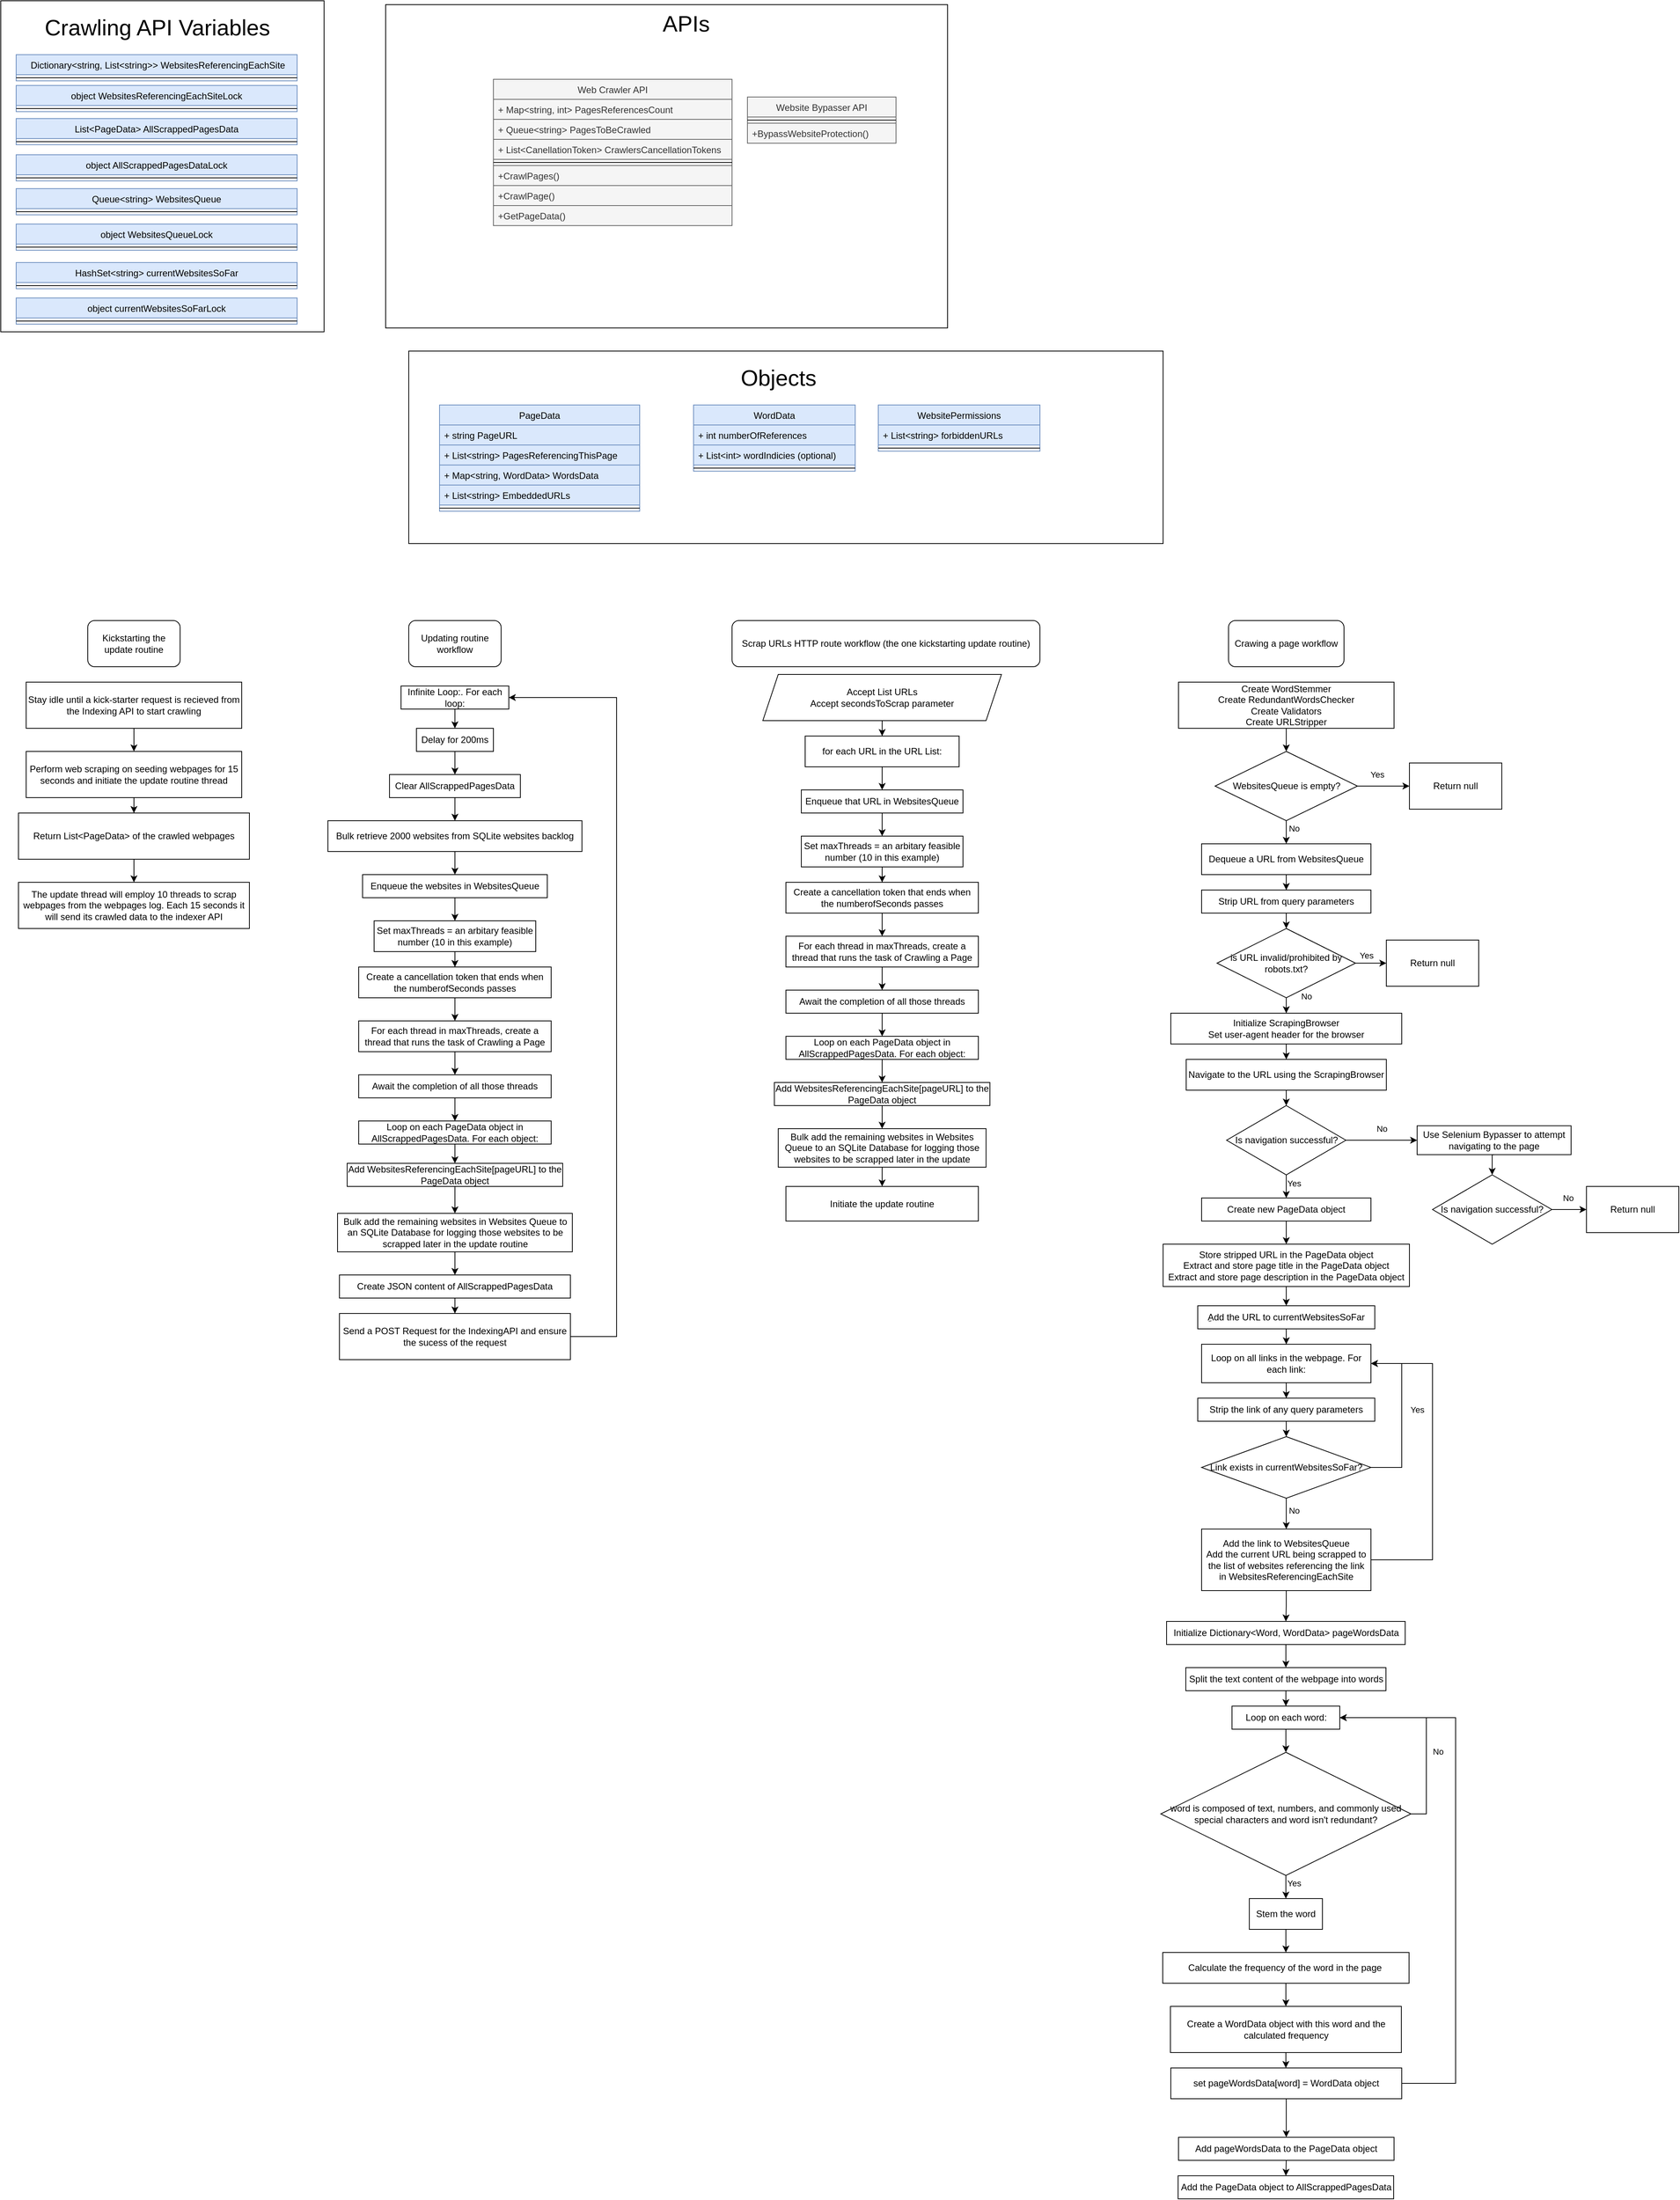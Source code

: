 <mxfile version="27.0.9">
  <diagram id="C5RBs43oDa-KdzZeNtuy" name="Page-1">
    <mxGraphModel dx="1515" dy="947" grid="1" gridSize="10" guides="1" tooltips="1" connect="1" arrows="1" fold="1" page="1" pageScale="1" pageWidth="2000" pageHeight="1700" math="0" shadow="0">
      <root>
        <mxCell id="WIyWlLk6GJQsqaUBKTNV-0" />
        <mxCell id="WIyWlLk6GJQsqaUBKTNV-1" parent="WIyWlLk6GJQsqaUBKTNV-0" />
        <mxCell id="8kWV0dTaUfHmcFmMoC4k-70" value="" style="rounded=0;whiteSpace=wrap;html=1;fillColor=none;" parent="WIyWlLk6GJQsqaUBKTNV-1" vertex="1">
          <mxGeometry x="700" y="600" width="730" height="420" as="geometry" />
        </mxCell>
        <mxCell id="8kWV0dTaUfHmcFmMoC4k-71" value="" style="rounded=0;whiteSpace=wrap;html=1;fillColor=none;" parent="WIyWlLk6GJQsqaUBKTNV-1" vertex="1">
          <mxGeometry x="730" y="1050" width="980" height="250" as="geometry" />
        </mxCell>
        <mxCell id="zkfFHV4jXpPFQw0GAbJ--17" value="Web Crawler API" style="swimlane;fontStyle=0;align=center;verticalAlign=top;childLayout=stackLayout;horizontal=1;startSize=26;horizontalStack=0;resizeParent=1;resizeLast=0;collapsible=1;marginBottom=0;rounded=0;shadow=0;strokeWidth=1;fillColor=#f5f5f5;fontColor=#333333;strokeColor=#666666;" parent="WIyWlLk6GJQsqaUBKTNV-1" vertex="1">
          <mxGeometry x="840" y="697" width="310" height="190" as="geometry">
            <mxRectangle x="550" y="140" width="160" height="26" as="alternateBounds" />
          </mxGeometry>
        </mxCell>
        <mxCell id="wxarfpQwZNa4B09bHYkx-41" value="+ Map&lt;string, int&gt; PagesReferencesCount" style="text;align=left;verticalAlign=top;spacingLeft=4;spacingRight=4;overflow=hidden;rotatable=0;points=[[0,0.5],[1,0.5]];portConstraint=eastwest;fillColor=#f5f5f5;fontColor=#333333;strokeColor=#666666;" parent="zkfFHV4jXpPFQw0GAbJ--17" vertex="1">
          <mxGeometry y="26" width="310" height="26" as="geometry" />
        </mxCell>
        <mxCell id="wxarfpQwZNa4B09bHYkx-46" value="+ Queue&lt;string&gt; PagesToBeCrawled" style="text;align=left;verticalAlign=top;spacingLeft=4;spacingRight=4;overflow=hidden;rotatable=0;points=[[0,0.5],[1,0.5]];portConstraint=eastwest;fillColor=#f5f5f5;fontColor=#333333;strokeColor=#666666;" parent="zkfFHV4jXpPFQw0GAbJ--17" vertex="1">
          <mxGeometry y="52" width="310" height="26" as="geometry" />
        </mxCell>
        <mxCell id="wxarfpQwZNa4B09bHYkx-47" value="+ List&lt;CanellationToken&gt; CrawlersCancellationTokens" style="text;align=left;verticalAlign=top;spacingLeft=4;spacingRight=4;overflow=hidden;rotatable=0;points=[[0,0.5],[1,0.5]];portConstraint=eastwest;fillColor=#f5f5f5;fontColor=#333333;strokeColor=#666666;" parent="zkfFHV4jXpPFQw0GAbJ--17" vertex="1">
          <mxGeometry y="78" width="310" height="26" as="geometry" />
        </mxCell>
        <mxCell id="zkfFHV4jXpPFQw0GAbJ--23" value="" style="line;html=1;strokeWidth=1;align=left;verticalAlign=middle;spacingTop=-1;spacingLeft=3;spacingRight=3;rotatable=0;labelPosition=right;points=[];portConstraint=eastwest;" parent="zkfFHV4jXpPFQw0GAbJ--17" vertex="1">
          <mxGeometry y="104" width="310" height="8" as="geometry" />
        </mxCell>
        <mxCell id="wxarfpQwZNa4B09bHYkx-29" value="+CrawlPages()" style="text;align=left;verticalAlign=top;spacingLeft=4;spacingRight=4;overflow=hidden;rotatable=0;points=[[0,0.5],[1,0.5]];portConstraint=eastwest;fillColor=#f5f5f5;fontColor=#333333;strokeColor=#666666;" parent="zkfFHV4jXpPFQw0GAbJ--17" vertex="1">
          <mxGeometry y="112" width="310" height="26" as="geometry" />
        </mxCell>
        <mxCell id="wxarfpQwZNa4B09bHYkx-34" value="+CrawlPage()" style="text;align=left;verticalAlign=top;spacingLeft=4;spacingRight=4;overflow=hidden;rotatable=0;points=[[0,0.5],[1,0.5]];portConstraint=eastwest;fillColor=#f5f5f5;fontColor=#333333;strokeColor=#666666;" parent="zkfFHV4jXpPFQw0GAbJ--17" vertex="1">
          <mxGeometry y="138" width="310" height="26" as="geometry" />
        </mxCell>
        <mxCell id="zkfFHV4jXpPFQw0GAbJ--25" value="+GetPageData()" style="text;align=left;verticalAlign=top;spacingLeft=4;spacingRight=4;overflow=hidden;rotatable=0;points=[[0,0.5],[1,0.5]];portConstraint=eastwest;fillColor=#f5f5f5;fontColor=#333333;strokeColor=#666666;" parent="zkfFHV4jXpPFQw0GAbJ--17" vertex="1">
          <mxGeometry y="164" width="310" height="26" as="geometry" />
        </mxCell>
        <mxCell id="wxarfpQwZNa4B09bHYkx-0" value="Website Bypasser API" style="swimlane;fontStyle=0;align=center;verticalAlign=top;childLayout=stackLayout;horizontal=1;startSize=26;horizontalStack=0;resizeParent=1;resizeLast=0;collapsible=1;marginBottom=0;rounded=0;shadow=0;strokeWidth=1;fillColor=#f5f5f5;fontColor=#333333;strokeColor=#666666;" parent="WIyWlLk6GJQsqaUBKTNV-1" vertex="1">
          <mxGeometry x="1170" y="720" width="193" height="60" as="geometry">
            <mxRectangle x="550" y="140" width="160" height="26" as="alternateBounds" />
          </mxGeometry>
        </mxCell>
        <mxCell id="wxarfpQwZNa4B09bHYkx-6" value="" style="line;html=1;strokeWidth=1;align=left;verticalAlign=middle;spacingTop=-1;spacingLeft=3;spacingRight=3;rotatable=0;labelPosition=right;points=[];portConstraint=eastwest;" parent="wxarfpQwZNa4B09bHYkx-0" vertex="1">
          <mxGeometry y="26" width="193" height="8" as="geometry" />
        </mxCell>
        <mxCell id="wxarfpQwZNa4B09bHYkx-7" value="+BypassWebsiteProtection()" style="text;align=left;verticalAlign=top;spacingLeft=4;spacingRight=4;overflow=hidden;rotatable=0;points=[[0,0.5],[1,0.5]];portConstraint=eastwest;fillColor=#f5f5f5;fontColor=#333333;strokeColor=#666666;" parent="wxarfpQwZNa4B09bHYkx-0" vertex="1">
          <mxGeometry y="34" width="193" height="26" as="geometry" />
        </mxCell>
        <mxCell id="wxarfpQwZNa4B09bHYkx-36" value="PageData" style="swimlane;fontStyle=0;align=center;verticalAlign=top;childLayout=stackLayout;horizontal=1;startSize=26;horizontalStack=0;resizeParent=1;resizeLast=0;collapsible=1;marginBottom=0;rounded=0;shadow=0;strokeWidth=1;fillColor=#dae8fc;strokeColor=#6c8ebf;" parent="WIyWlLk6GJQsqaUBKTNV-1" vertex="1">
          <mxGeometry x="770" y="1120" width="260" height="138" as="geometry">
            <mxRectangle x="340" y="380" width="170" height="26" as="alternateBounds" />
          </mxGeometry>
        </mxCell>
        <mxCell id="wxarfpQwZNa4B09bHYkx-39" value="+ string PageURL" style="text;align=left;verticalAlign=top;spacingLeft=4;spacingRight=4;overflow=hidden;rotatable=0;points=[[0,0.5],[1,0.5]];portConstraint=eastwest;fillColor=#dae8fc;strokeColor=#6c8ebf;" parent="wxarfpQwZNa4B09bHYkx-36" vertex="1">
          <mxGeometry y="26" width="260" height="26" as="geometry" />
        </mxCell>
        <mxCell id="8kWV0dTaUfHmcFmMoC4k-56" value="+ List&lt;string&gt; PagesReferencingThisPage" style="text;align=left;verticalAlign=top;spacingLeft=4;spacingRight=4;overflow=hidden;rotatable=0;points=[[0,0.5],[1,0.5]];portConstraint=eastwest;fillColor=#dae8fc;strokeColor=#6c8ebf;" parent="wxarfpQwZNa4B09bHYkx-36" vertex="1">
          <mxGeometry y="52" width="260" height="26" as="geometry" />
        </mxCell>
        <mxCell id="wxarfpQwZNa4B09bHYkx-40" value="+ Map&lt;string, WordData&gt; WordsData" style="text;align=left;verticalAlign=top;spacingLeft=4;spacingRight=4;overflow=hidden;rotatable=0;points=[[0,0.5],[1,0.5]];portConstraint=eastwest;fillColor=#dae8fc;strokeColor=#6c8ebf;" parent="wxarfpQwZNa4B09bHYkx-36" vertex="1">
          <mxGeometry y="78" width="260" height="26" as="geometry" />
        </mxCell>
        <mxCell id="wxarfpQwZNa4B09bHYkx-48" value="+ List&lt;string&gt; EmbeddedURLs" style="text;align=left;verticalAlign=top;spacingLeft=4;spacingRight=4;overflow=hidden;rotatable=0;points=[[0,0.5],[1,0.5]];portConstraint=eastwest;fillColor=#dae8fc;strokeColor=#6c8ebf;" parent="wxarfpQwZNa4B09bHYkx-36" vertex="1">
          <mxGeometry y="104" width="260" height="26" as="geometry" />
        </mxCell>
        <mxCell id="wxarfpQwZNa4B09bHYkx-37" value="" style="line;html=1;strokeWidth=1;align=left;verticalAlign=middle;spacingTop=-1;spacingLeft=3;spacingRight=3;rotatable=0;labelPosition=right;points=[];portConstraint=eastwest;" parent="wxarfpQwZNa4B09bHYkx-36" vertex="1">
          <mxGeometry y="130" width="260" height="8" as="geometry" />
        </mxCell>
        <mxCell id="wxarfpQwZNa4B09bHYkx-42" value="WordData" style="swimlane;fontStyle=0;align=center;verticalAlign=top;childLayout=stackLayout;horizontal=1;startSize=26;horizontalStack=0;resizeParent=1;resizeLast=0;collapsible=1;marginBottom=0;rounded=0;shadow=0;strokeWidth=1;fillColor=#dae8fc;strokeColor=#6c8ebf;" parent="WIyWlLk6GJQsqaUBKTNV-1" vertex="1">
          <mxGeometry x="1100" y="1120" width="210" height="86" as="geometry">
            <mxRectangle x="340" y="380" width="170" height="26" as="alternateBounds" />
          </mxGeometry>
        </mxCell>
        <mxCell id="wxarfpQwZNa4B09bHYkx-43" value="+ int numberOfReferences" style="text;align=left;verticalAlign=top;spacingLeft=4;spacingRight=4;overflow=hidden;rotatable=0;points=[[0,0.5],[1,0.5]];portConstraint=eastwest;fillColor=#dae8fc;strokeColor=#6c8ebf;" parent="wxarfpQwZNa4B09bHYkx-42" vertex="1">
          <mxGeometry y="26" width="210" height="26" as="geometry" />
        </mxCell>
        <mxCell id="wxarfpQwZNa4B09bHYkx-44" value="+ List&lt;int&gt; wordIndicies (optional)" style="text;align=left;verticalAlign=top;spacingLeft=4;spacingRight=4;overflow=hidden;rotatable=0;points=[[0,0.5],[1,0.5]];portConstraint=eastwest;fillColor=#dae8fc;strokeColor=#6c8ebf;" parent="wxarfpQwZNa4B09bHYkx-42" vertex="1">
          <mxGeometry y="52" width="210" height="26" as="geometry" />
        </mxCell>
        <mxCell id="wxarfpQwZNa4B09bHYkx-45" value="" style="line;html=1;strokeWidth=1;align=left;verticalAlign=middle;spacingTop=-1;spacingLeft=3;spacingRight=3;rotatable=0;labelPosition=right;points=[];portConstraint=eastwest;" parent="wxarfpQwZNa4B09bHYkx-42" vertex="1">
          <mxGeometry y="78" width="210" height="8" as="geometry" />
        </mxCell>
        <mxCell id="wxarfpQwZNa4B09bHYkx-50" value="WebsitePermissions" style="swimlane;fontStyle=0;align=center;verticalAlign=top;childLayout=stackLayout;horizontal=1;startSize=26;horizontalStack=0;resizeParent=1;resizeLast=0;collapsible=1;marginBottom=0;rounded=0;shadow=0;strokeWidth=1;fillColor=#dae8fc;strokeColor=#6c8ebf;" parent="WIyWlLk6GJQsqaUBKTNV-1" vertex="1">
          <mxGeometry x="1340" y="1120" width="210" height="60" as="geometry">
            <mxRectangle x="340" y="380" width="170" height="26" as="alternateBounds" />
          </mxGeometry>
        </mxCell>
        <mxCell id="wxarfpQwZNa4B09bHYkx-51" value="+ List&lt;string&gt; forbiddenURLs" style="text;align=left;verticalAlign=top;spacingLeft=4;spacingRight=4;overflow=hidden;rotatable=0;points=[[0,0.5],[1,0.5]];portConstraint=eastwest;fillColor=#dae8fc;strokeColor=#6c8ebf;" parent="wxarfpQwZNa4B09bHYkx-50" vertex="1">
          <mxGeometry y="26" width="210" height="26" as="geometry" />
        </mxCell>
        <mxCell id="wxarfpQwZNa4B09bHYkx-53" value="" style="line;html=1;strokeWidth=1;align=left;verticalAlign=middle;spacingTop=-1;spacingLeft=3;spacingRight=3;rotatable=0;labelPosition=right;points=[];portConstraint=eastwest;" parent="wxarfpQwZNa4B09bHYkx-50" vertex="1">
          <mxGeometry y="52" width="210" height="8" as="geometry" />
        </mxCell>
        <mxCell id="wxarfpQwZNa4B09bHYkx-58" value="Kickstarting the update routine" style="rounded=1;whiteSpace=wrap;html=1;" parent="WIyWlLk6GJQsqaUBKTNV-1" vertex="1">
          <mxGeometry x="313" y="1400" width="120" height="60" as="geometry" />
        </mxCell>
        <mxCell id="wxarfpQwZNa4B09bHYkx-63" value="" style="edgeStyle=orthogonalEdgeStyle;rounded=0;orthogonalLoop=1;jettySize=auto;html=1;" parent="WIyWlLk6GJQsqaUBKTNV-1" source="wxarfpQwZNa4B09bHYkx-61" target="wxarfpQwZNa4B09bHYkx-62" edge="1">
          <mxGeometry relative="1" as="geometry" />
        </mxCell>
        <mxCell id="wxarfpQwZNa4B09bHYkx-61" value="Stay idle until a kick-starter request is recieved from the Indexing API to start crawling" style="rounded=0;whiteSpace=wrap;html=1;" parent="WIyWlLk6GJQsqaUBKTNV-1" vertex="1">
          <mxGeometry x="233" y="1480" width="280" height="60" as="geometry" />
        </mxCell>
        <mxCell id="wxarfpQwZNa4B09bHYkx-65" value="" style="edgeStyle=orthogonalEdgeStyle;rounded=0;orthogonalLoop=1;jettySize=auto;html=1;" parent="WIyWlLk6GJQsqaUBKTNV-1" source="wxarfpQwZNa4B09bHYkx-62" target="wxarfpQwZNa4B09bHYkx-64" edge="1">
          <mxGeometry relative="1" as="geometry" />
        </mxCell>
        <mxCell id="wxarfpQwZNa4B09bHYkx-62" value="Perform web scraping on seeding webpages for 15 seconds and initiate the update routine thread" style="whiteSpace=wrap;html=1;rounded=0;" parent="WIyWlLk6GJQsqaUBKTNV-1" vertex="1">
          <mxGeometry x="233" y="1570" width="280" height="60" as="geometry" />
        </mxCell>
        <mxCell id="wxarfpQwZNa4B09bHYkx-67" value="" style="edgeStyle=orthogonalEdgeStyle;rounded=0;orthogonalLoop=1;jettySize=auto;html=1;" parent="WIyWlLk6GJQsqaUBKTNV-1" source="wxarfpQwZNa4B09bHYkx-64" target="wxarfpQwZNa4B09bHYkx-66" edge="1">
          <mxGeometry relative="1" as="geometry" />
        </mxCell>
        <mxCell id="wxarfpQwZNa4B09bHYkx-64" value="Return List&amp;lt;PageData&amp;gt; of the crawled webpages" style="whiteSpace=wrap;html=1;rounded=0;" parent="WIyWlLk6GJQsqaUBKTNV-1" vertex="1">
          <mxGeometry x="223" y="1650" width="300" height="60" as="geometry" />
        </mxCell>
        <mxCell id="wxarfpQwZNa4B09bHYkx-66" value="The update thread will employ 10 threads to scrap webpages from the webpages log. Each 15 seconds it will send its crawled data to the indexer API" style="whiteSpace=wrap;html=1;rounded=0;" parent="WIyWlLk6GJQsqaUBKTNV-1" vertex="1">
          <mxGeometry x="223" y="1740" width="300" height="60" as="geometry" />
        </mxCell>
        <mxCell id="8kWV0dTaUfHmcFmMoC4k-69" value="&lt;font style=&quot;font-size: 29px;&quot;&gt;APIs&lt;/font&gt;" style="text;html=1;align=center;verticalAlign=middle;resizable=0;points=[];autosize=1;strokeColor=none;fillColor=none;" parent="WIyWlLk6GJQsqaUBKTNV-1" vertex="1">
          <mxGeometry x="1050" y="600" width="80" height="50" as="geometry" />
        </mxCell>
        <mxCell id="8kWV0dTaUfHmcFmMoC4k-72" value="&lt;font style=&quot;font-size: 29px;&quot;&gt;Objects&lt;/font&gt;" style="text;html=1;align=center;verticalAlign=middle;resizable=0;points=[];autosize=1;strokeColor=none;fillColor=none;" parent="WIyWlLk6GJQsqaUBKTNV-1" vertex="1">
          <mxGeometry x="1150" y="1060" width="120" height="50" as="geometry" />
        </mxCell>
        <mxCell id="h3WIKaDWZHXA9dGsgXfx-0" value="Crawing a page workflow" style="rounded=1;whiteSpace=wrap;html=1;" vertex="1" parent="WIyWlLk6GJQsqaUBKTNV-1">
          <mxGeometry x="1795" y="1400" width="150" height="60" as="geometry" />
        </mxCell>
        <mxCell id="h3WIKaDWZHXA9dGsgXfx-39" value="" style="edgeStyle=orthogonalEdgeStyle;rounded=0;orthogonalLoop=1;jettySize=auto;html=1;" edge="1" parent="WIyWlLk6GJQsqaUBKTNV-1" source="h3WIKaDWZHXA9dGsgXfx-2" target="h3WIKaDWZHXA9dGsgXfx-38">
          <mxGeometry relative="1" as="geometry" />
        </mxCell>
        <mxCell id="h3WIKaDWZHXA9dGsgXfx-2" value="&lt;div&gt;Create WordStemmer&lt;/div&gt;&lt;div&gt;Create RedundantWordsChecker&lt;/div&gt;&lt;div&gt;Create Validators&lt;/div&gt;&lt;div&gt;Create URLStripper&lt;/div&gt;" style="rounded=0;whiteSpace=wrap;html=1;" vertex="1" parent="WIyWlLk6GJQsqaUBKTNV-1">
          <mxGeometry x="1730" y="1480" width="280" height="60" as="geometry" />
        </mxCell>
        <mxCell id="h3WIKaDWZHXA9dGsgXfx-9" value="" style="rounded=0;whiteSpace=wrap;html=1;fillColor=none;" vertex="1" parent="WIyWlLk6GJQsqaUBKTNV-1">
          <mxGeometry x="200" y="595" width="420" height="430" as="geometry" />
        </mxCell>
        <mxCell id="h3WIKaDWZHXA9dGsgXfx-10" value=" Dictionary&lt;string, List&lt;string&gt;&gt; WebsitesReferencingEachSite" style="swimlane;fontStyle=0;align=center;verticalAlign=top;childLayout=stackLayout;horizontal=1;startSize=26;horizontalStack=0;resizeParent=1;resizeLast=0;collapsible=1;marginBottom=0;rounded=0;shadow=0;strokeWidth=1;fillColor=#dae8fc;strokeColor=#6c8ebf;" vertex="1" parent="WIyWlLk6GJQsqaUBKTNV-1">
          <mxGeometry x="220" y="665" width="365" height="34" as="geometry">
            <mxRectangle x="340" y="380" width="170" height="26" as="alternateBounds" />
          </mxGeometry>
        </mxCell>
        <mxCell id="h3WIKaDWZHXA9dGsgXfx-15" value="" style="line;html=1;strokeWidth=1;align=left;verticalAlign=middle;spacingTop=-1;spacingLeft=3;spacingRight=3;rotatable=0;labelPosition=right;points=[];portConstraint=eastwest;" vertex="1" parent="h3WIKaDWZHXA9dGsgXfx-10">
          <mxGeometry y="26" width="365" height="8" as="geometry" />
        </mxCell>
        <mxCell id="h3WIKaDWZHXA9dGsgXfx-23" value="&lt;font style=&quot;font-size: 29px;&quot;&gt;Crawling API Variables&lt;/font&gt;" style="text;html=1;align=center;verticalAlign=middle;resizable=0;points=[];autosize=1;strokeColor=none;fillColor=none;" vertex="1" parent="WIyWlLk6GJQsqaUBKTNV-1">
          <mxGeometry x="242.5" y="605" width="320" height="50" as="geometry" />
        </mxCell>
        <mxCell id="h3WIKaDWZHXA9dGsgXfx-24" value="object WebsitesReferencingEachSiteLock" style="swimlane;fontStyle=0;align=center;verticalAlign=top;childLayout=stackLayout;horizontal=1;startSize=26;horizontalStack=0;resizeParent=1;resizeLast=0;collapsible=1;marginBottom=0;rounded=0;shadow=0;strokeWidth=1;fillColor=#dae8fc;strokeColor=#6c8ebf;" vertex="1" parent="WIyWlLk6GJQsqaUBKTNV-1">
          <mxGeometry x="220" y="705" width="365" height="34" as="geometry">
            <mxRectangle x="340" y="380" width="170" height="26" as="alternateBounds" />
          </mxGeometry>
        </mxCell>
        <mxCell id="h3WIKaDWZHXA9dGsgXfx-25" value="" style="line;html=1;strokeWidth=1;align=left;verticalAlign=middle;spacingTop=-1;spacingLeft=3;spacingRight=3;rotatable=0;labelPosition=right;points=[];portConstraint=eastwest;" vertex="1" parent="h3WIKaDWZHXA9dGsgXfx-24">
          <mxGeometry y="26" width="365" height="8" as="geometry" />
        </mxCell>
        <mxCell id="h3WIKaDWZHXA9dGsgXfx-26" value="List&lt;PageData&gt; AllScrappedPagesData" style="swimlane;fontStyle=0;align=center;verticalAlign=top;childLayout=stackLayout;horizontal=1;startSize=26;horizontalStack=0;resizeParent=1;resizeLast=0;collapsible=1;marginBottom=0;rounded=0;shadow=0;strokeWidth=1;fillColor=#dae8fc;strokeColor=#6c8ebf;" vertex="1" parent="WIyWlLk6GJQsqaUBKTNV-1">
          <mxGeometry x="220" y="748" width="365" height="34" as="geometry">
            <mxRectangle x="340" y="380" width="170" height="26" as="alternateBounds" />
          </mxGeometry>
        </mxCell>
        <mxCell id="h3WIKaDWZHXA9dGsgXfx-27" value="" style="line;html=1;strokeWidth=1;align=left;verticalAlign=middle;spacingTop=-1;spacingLeft=3;spacingRight=3;rotatable=0;labelPosition=right;points=[];portConstraint=eastwest;" vertex="1" parent="h3WIKaDWZHXA9dGsgXfx-26">
          <mxGeometry y="26" width="365" height="8" as="geometry" />
        </mxCell>
        <mxCell id="h3WIKaDWZHXA9dGsgXfx-28" value="object AllScrappedPagesDataLock" style="swimlane;fontStyle=0;align=center;verticalAlign=top;childLayout=stackLayout;horizontal=1;startSize=26;horizontalStack=0;resizeParent=1;resizeLast=0;collapsible=1;marginBottom=0;rounded=0;shadow=0;strokeWidth=1;fillColor=#dae8fc;strokeColor=#6c8ebf;" vertex="1" parent="WIyWlLk6GJQsqaUBKTNV-1">
          <mxGeometry x="220" y="795" width="365" height="34" as="geometry">
            <mxRectangle x="340" y="380" width="170" height="26" as="alternateBounds" />
          </mxGeometry>
        </mxCell>
        <mxCell id="h3WIKaDWZHXA9dGsgXfx-29" value="" style="line;html=1;strokeWidth=1;align=left;verticalAlign=middle;spacingTop=-1;spacingLeft=3;spacingRight=3;rotatable=0;labelPosition=right;points=[];portConstraint=eastwest;" vertex="1" parent="h3WIKaDWZHXA9dGsgXfx-28">
          <mxGeometry y="26" width="365" height="8" as="geometry" />
        </mxCell>
        <mxCell id="h3WIKaDWZHXA9dGsgXfx-30" value="object WebsitesQueueLock" style="swimlane;fontStyle=0;align=center;verticalAlign=top;childLayout=stackLayout;horizontal=1;startSize=26;horizontalStack=0;resizeParent=1;resizeLast=0;collapsible=1;marginBottom=0;rounded=0;shadow=0;strokeWidth=1;fillColor=#dae8fc;strokeColor=#6c8ebf;" vertex="1" parent="WIyWlLk6GJQsqaUBKTNV-1">
          <mxGeometry x="220" y="885" width="365" height="34" as="geometry">
            <mxRectangle x="340" y="380" width="170" height="26" as="alternateBounds" />
          </mxGeometry>
        </mxCell>
        <mxCell id="h3WIKaDWZHXA9dGsgXfx-31" value="" style="line;html=1;strokeWidth=1;align=left;verticalAlign=middle;spacingTop=-1;spacingLeft=3;spacingRight=3;rotatable=0;labelPosition=right;points=[];portConstraint=eastwest;" vertex="1" parent="h3WIKaDWZHXA9dGsgXfx-30">
          <mxGeometry y="26" width="365" height="8" as="geometry" />
        </mxCell>
        <mxCell id="h3WIKaDWZHXA9dGsgXfx-32" value="Queue&lt;string&gt; WebsitesQueue" style="swimlane;fontStyle=0;align=center;verticalAlign=top;childLayout=stackLayout;horizontal=1;startSize=26;horizontalStack=0;resizeParent=1;resizeLast=0;collapsible=1;marginBottom=0;rounded=0;shadow=0;strokeWidth=1;fillColor=#dae8fc;strokeColor=#6c8ebf;" vertex="1" parent="WIyWlLk6GJQsqaUBKTNV-1">
          <mxGeometry x="220" y="839" width="365" height="34" as="geometry">
            <mxRectangle x="340" y="380" width="170" height="26" as="alternateBounds" />
          </mxGeometry>
        </mxCell>
        <mxCell id="h3WIKaDWZHXA9dGsgXfx-33" value="" style="line;html=1;strokeWidth=1;align=left;verticalAlign=middle;spacingTop=-1;spacingLeft=3;spacingRight=3;rotatable=0;labelPosition=right;points=[];portConstraint=eastwest;" vertex="1" parent="h3WIKaDWZHXA9dGsgXfx-32">
          <mxGeometry y="26" width="365" height="8" as="geometry" />
        </mxCell>
        <mxCell id="h3WIKaDWZHXA9dGsgXfx-34" value="HashSet&lt;string&gt; currentWebsitesSoFar" style="swimlane;fontStyle=0;align=center;verticalAlign=top;childLayout=stackLayout;horizontal=1;startSize=26;horizontalStack=0;resizeParent=1;resizeLast=0;collapsible=1;marginBottom=0;rounded=0;shadow=0;strokeWidth=1;fillColor=#dae8fc;strokeColor=#6c8ebf;" vertex="1" parent="WIyWlLk6GJQsqaUBKTNV-1">
          <mxGeometry x="220" y="935" width="365" height="34" as="geometry">
            <mxRectangle x="340" y="380" width="170" height="26" as="alternateBounds" />
          </mxGeometry>
        </mxCell>
        <mxCell id="h3WIKaDWZHXA9dGsgXfx-35" value="" style="line;html=1;strokeWidth=1;align=left;verticalAlign=middle;spacingTop=-1;spacingLeft=3;spacingRight=3;rotatable=0;labelPosition=right;points=[];portConstraint=eastwest;" vertex="1" parent="h3WIKaDWZHXA9dGsgXfx-34">
          <mxGeometry y="26" width="365" height="8" as="geometry" />
        </mxCell>
        <mxCell id="h3WIKaDWZHXA9dGsgXfx-36" value="object currentWebsitesSoFarLock" style="swimlane;fontStyle=0;align=center;verticalAlign=top;childLayout=stackLayout;horizontal=1;startSize=26;horizontalStack=0;resizeParent=1;resizeLast=0;collapsible=1;marginBottom=0;rounded=0;shadow=0;strokeWidth=1;fillColor=#dae8fc;strokeColor=#6c8ebf;" vertex="1" parent="WIyWlLk6GJQsqaUBKTNV-1">
          <mxGeometry x="220" y="981" width="365" height="34" as="geometry">
            <mxRectangle x="340" y="380" width="170" height="26" as="alternateBounds" />
          </mxGeometry>
        </mxCell>
        <mxCell id="h3WIKaDWZHXA9dGsgXfx-37" value="" style="line;html=1;strokeWidth=1;align=left;verticalAlign=middle;spacingTop=-1;spacingLeft=3;spacingRight=3;rotatable=0;labelPosition=right;points=[];portConstraint=eastwest;" vertex="1" parent="h3WIKaDWZHXA9dGsgXfx-36">
          <mxGeometry y="26" width="365" height="8" as="geometry" />
        </mxCell>
        <mxCell id="h3WIKaDWZHXA9dGsgXfx-41" value="" style="edgeStyle=orthogonalEdgeStyle;rounded=0;orthogonalLoop=1;jettySize=auto;html=1;" edge="1" parent="WIyWlLk6GJQsqaUBKTNV-1" source="h3WIKaDWZHXA9dGsgXfx-38" target="h3WIKaDWZHXA9dGsgXfx-40">
          <mxGeometry relative="1" as="geometry" />
        </mxCell>
        <mxCell id="h3WIKaDWZHXA9dGsgXfx-42" value="Yes" style="edgeLabel;html=1;align=center;verticalAlign=middle;resizable=0;points=[];" vertex="1" connectable="0" parent="h3WIKaDWZHXA9dGsgXfx-41">
          <mxGeometry x="-0.254" y="1" relative="1" as="geometry">
            <mxPoint y="-14" as="offset" />
          </mxGeometry>
        </mxCell>
        <mxCell id="h3WIKaDWZHXA9dGsgXfx-44" value="" style="edgeStyle=orthogonalEdgeStyle;rounded=0;orthogonalLoop=1;jettySize=auto;html=1;" edge="1" parent="WIyWlLk6GJQsqaUBKTNV-1" source="h3WIKaDWZHXA9dGsgXfx-38" target="h3WIKaDWZHXA9dGsgXfx-43">
          <mxGeometry relative="1" as="geometry" />
        </mxCell>
        <mxCell id="h3WIKaDWZHXA9dGsgXfx-45" value="No" style="edgeLabel;html=1;align=center;verticalAlign=middle;resizable=0;points=[];" vertex="1" connectable="0" parent="h3WIKaDWZHXA9dGsgXfx-44">
          <mxGeometry x="-0.117" y="2" relative="1" as="geometry">
            <mxPoint x="12" y="-8" as="offset" />
          </mxGeometry>
        </mxCell>
        <mxCell id="h3WIKaDWZHXA9dGsgXfx-38" value="WebsitesQueue is empty?" style="rhombus;whiteSpace=wrap;html=1;rounded=0;" vertex="1" parent="WIyWlLk6GJQsqaUBKTNV-1">
          <mxGeometry x="1777.5" y="1570" width="185" height="90" as="geometry" />
        </mxCell>
        <mxCell id="h3WIKaDWZHXA9dGsgXfx-40" value="Return null" style="whiteSpace=wrap;html=1;rounded=0;" vertex="1" parent="WIyWlLk6GJQsqaUBKTNV-1">
          <mxGeometry x="2030" y="1585" width="120" height="60" as="geometry" />
        </mxCell>
        <mxCell id="h3WIKaDWZHXA9dGsgXfx-47" value="" style="edgeStyle=orthogonalEdgeStyle;rounded=0;orthogonalLoop=1;jettySize=auto;html=1;" edge="1" parent="WIyWlLk6GJQsqaUBKTNV-1" source="h3WIKaDWZHXA9dGsgXfx-43" target="h3WIKaDWZHXA9dGsgXfx-46">
          <mxGeometry relative="1" as="geometry" />
        </mxCell>
        <mxCell id="h3WIKaDWZHXA9dGsgXfx-43" value="Dequeue a URL from WebsitesQueue" style="whiteSpace=wrap;html=1;rounded=0;" vertex="1" parent="WIyWlLk6GJQsqaUBKTNV-1">
          <mxGeometry x="1760" y="1690" width="220" height="40" as="geometry" />
        </mxCell>
        <mxCell id="h3WIKaDWZHXA9dGsgXfx-49" value="" style="edgeStyle=orthogonalEdgeStyle;rounded=0;orthogonalLoop=1;jettySize=auto;html=1;" edge="1" parent="WIyWlLk6GJQsqaUBKTNV-1" source="h3WIKaDWZHXA9dGsgXfx-46" target="h3WIKaDWZHXA9dGsgXfx-48">
          <mxGeometry relative="1" as="geometry" />
        </mxCell>
        <mxCell id="h3WIKaDWZHXA9dGsgXfx-46" value="&lt;div&gt;Strip URL from query parameters&lt;/div&gt;" style="whiteSpace=wrap;html=1;rounded=0;" vertex="1" parent="WIyWlLk6GJQsqaUBKTNV-1">
          <mxGeometry x="1760" y="1750" width="220" height="30" as="geometry" />
        </mxCell>
        <mxCell id="h3WIKaDWZHXA9dGsgXfx-51" value="" style="edgeStyle=orthogonalEdgeStyle;rounded=0;orthogonalLoop=1;jettySize=auto;html=1;" edge="1" parent="WIyWlLk6GJQsqaUBKTNV-1" source="h3WIKaDWZHXA9dGsgXfx-48" target="h3WIKaDWZHXA9dGsgXfx-50">
          <mxGeometry relative="1" as="geometry" />
        </mxCell>
        <mxCell id="h3WIKaDWZHXA9dGsgXfx-52" value="Yes" style="edgeLabel;html=1;align=center;verticalAlign=middle;resizable=0;points=[];" vertex="1" connectable="0" parent="h3WIKaDWZHXA9dGsgXfx-51">
          <mxGeometry x="-0.293" y="-3" relative="1" as="geometry">
            <mxPoint y="-13" as="offset" />
          </mxGeometry>
        </mxCell>
        <mxCell id="h3WIKaDWZHXA9dGsgXfx-54" value="" style="edgeStyle=orthogonalEdgeStyle;rounded=0;orthogonalLoop=1;jettySize=auto;html=1;" edge="1" parent="WIyWlLk6GJQsqaUBKTNV-1" source="h3WIKaDWZHXA9dGsgXfx-48" target="h3WIKaDWZHXA9dGsgXfx-53">
          <mxGeometry relative="1" as="geometry" />
        </mxCell>
        <mxCell id="h3WIKaDWZHXA9dGsgXfx-55" value="No" style="edgeLabel;html=1;align=center;verticalAlign=middle;resizable=0;points=[];" vertex="1" connectable="0" parent="h3WIKaDWZHXA9dGsgXfx-54">
          <mxGeometry x="0.32" y="-3" relative="1" as="geometry">
            <mxPoint x="23" y="-3" as="offset" />
          </mxGeometry>
        </mxCell>
        <mxCell id="h3WIKaDWZHXA9dGsgXfx-48" value="is URL invalid/prohibited by robots.txt?" style="rhombus;whiteSpace=wrap;html=1;rounded=0;" vertex="1" parent="WIyWlLk6GJQsqaUBKTNV-1">
          <mxGeometry x="1780" y="1800" width="180" height="90" as="geometry" />
        </mxCell>
        <mxCell id="h3WIKaDWZHXA9dGsgXfx-50" value="Return null" style="whiteSpace=wrap;html=1;rounded=0;" vertex="1" parent="WIyWlLk6GJQsqaUBKTNV-1">
          <mxGeometry x="2000" y="1815" width="120" height="60" as="geometry" />
        </mxCell>
        <mxCell id="h3WIKaDWZHXA9dGsgXfx-57" value="" style="edgeStyle=orthogonalEdgeStyle;rounded=0;orthogonalLoop=1;jettySize=auto;html=1;" edge="1" parent="WIyWlLk6GJQsqaUBKTNV-1" source="h3WIKaDWZHXA9dGsgXfx-53" target="h3WIKaDWZHXA9dGsgXfx-56">
          <mxGeometry relative="1" as="geometry" />
        </mxCell>
        <mxCell id="h3WIKaDWZHXA9dGsgXfx-53" value="&lt;div&gt;Initialize ScrapingBrowser&lt;/div&gt;&lt;div&gt;Set user-agent header for the browser&lt;/div&gt;" style="whiteSpace=wrap;html=1;rounded=0;" vertex="1" parent="WIyWlLk6GJQsqaUBKTNV-1">
          <mxGeometry x="1720" y="1910" width="300" height="40" as="geometry" />
        </mxCell>
        <mxCell id="h3WIKaDWZHXA9dGsgXfx-59" value="" style="edgeStyle=orthogonalEdgeStyle;rounded=0;orthogonalLoop=1;jettySize=auto;html=1;" edge="1" parent="WIyWlLk6GJQsqaUBKTNV-1" source="h3WIKaDWZHXA9dGsgXfx-56" target="h3WIKaDWZHXA9dGsgXfx-58">
          <mxGeometry relative="1" as="geometry" />
        </mxCell>
        <mxCell id="h3WIKaDWZHXA9dGsgXfx-56" value="Navigate to the URL using the ScrapingBrowser" style="whiteSpace=wrap;html=1;rounded=0;" vertex="1" parent="WIyWlLk6GJQsqaUBKTNV-1">
          <mxGeometry x="1740" y="1970" width="260" height="40" as="geometry" />
        </mxCell>
        <mxCell id="h3WIKaDWZHXA9dGsgXfx-61" value="" style="edgeStyle=orthogonalEdgeStyle;rounded=0;orthogonalLoop=1;jettySize=auto;html=1;" edge="1" parent="WIyWlLk6GJQsqaUBKTNV-1" source="h3WIKaDWZHXA9dGsgXfx-58" target="h3WIKaDWZHXA9dGsgXfx-60">
          <mxGeometry relative="1" as="geometry" />
        </mxCell>
        <mxCell id="h3WIKaDWZHXA9dGsgXfx-62" value="No" style="edgeLabel;html=1;align=center;verticalAlign=middle;resizable=0;points=[];" vertex="1" connectable="0" parent="h3WIKaDWZHXA9dGsgXfx-61">
          <mxGeometry x="0.231" y="-3" relative="1" as="geometry">
            <mxPoint x="-11" y="-18" as="offset" />
          </mxGeometry>
        </mxCell>
        <mxCell id="h3WIKaDWZHXA9dGsgXfx-69" value="" style="edgeStyle=orthogonalEdgeStyle;rounded=0;orthogonalLoop=1;jettySize=auto;html=1;" edge="1" parent="WIyWlLk6GJQsqaUBKTNV-1" source="h3WIKaDWZHXA9dGsgXfx-58" target="h3WIKaDWZHXA9dGsgXfx-68">
          <mxGeometry relative="1" as="geometry" />
        </mxCell>
        <mxCell id="h3WIKaDWZHXA9dGsgXfx-70" value="Yes" style="edgeLabel;html=1;align=center;verticalAlign=middle;resizable=0;points=[];" vertex="1" connectable="0" parent="h3WIKaDWZHXA9dGsgXfx-69">
          <mxGeometry x="-0.137" y="-2" relative="1" as="geometry">
            <mxPoint x="8" y="-8" as="offset" />
          </mxGeometry>
        </mxCell>
        <mxCell id="h3WIKaDWZHXA9dGsgXfx-58" value="Is navigation successful?" style="rhombus;whiteSpace=wrap;html=1;rounded=0;" vertex="1" parent="WIyWlLk6GJQsqaUBKTNV-1">
          <mxGeometry x="1792.5" y="2030" width="155" height="90" as="geometry" />
        </mxCell>
        <mxCell id="h3WIKaDWZHXA9dGsgXfx-64" style="edgeStyle=orthogonalEdgeStyle;rounded=0;orthogonalLoop=1;jettySize=auto;html=1;exitX=0.5;exitY=1;exitDx=0;exitDy=0;entryX=0.5;entryY=0;entryDx=0;entryDy=0;" edge="1" parent="WIyWlLk6GJQsqaUBKTNV-1" source="h3WIKaDWZHXA9dGsgXfx-60" target="h3WIKaDWZHXA9dGsgXfx-63">
          <mxGeometry relative="1" as="geometry" />
        </mxCell>
        <mxCell id="h3WIKaDWZHXA9dGsgXfx-60" value="Use Selenium Bypasser to attempt navigating to the page" style="whiteSpace=wrap;html=1;rounded=0;" vertex="1" parent="WIyWlLk6GJQsqaUBKTNV-1">
          <mxGeometry x="2040" y="2056.25" width="200" height="37.5" as="geometry" />
        </mxCell>
        <mxCell id="h3WIKaDWZHXA9dGsgXfx-66" value="" style="edgeStyle=orthogonalEdgeStyle;rounded=0;orthogonalLoop=1;jettySize=auto;html=1;" edge="1" parent="WIyWlLk6GJQsqaUBKTNV-1" source="h3WIKaDWZHXA9dGsgXfx-63" target="h3WIKaDWZHXA9dGsgXfx-65">
          <mxGeometry relative="1" as="geometry" />
        </mxCell>
        <mxCell id="h3WIKaDWZHXA9dGsgXfx-67" value="No" style="edgeLabel;html=1;align=center;verticalAlign=middle;resizable=0;points=[];" vertex="1" connectable="0" parent="h3WIKaDWZHXA9dGsgXfx-66">
          <mxGeometry x="-0.067" y="-1" relative="1" as="geometry">
            <mxPoint y="-16" as="offset" />
          </mxGeometry>
        </mxCell>
        <mxCell id="h3WIKaDWZHXA9dGsgXfx-63" value="Is navigation successful?" style="rhombus;whiteSpace=wrap;html=1;rounded=0;" vertex="1" parent="WIyWlLk6GJQsqaUBKTNV-1">
          <mxGeometry x="2060" y="2120" width="155" height="90" as="geometry" />
        </mxCell>
        <mxCell id="h3WIKaDWZHXA9dGsgXfx-65" value="Return null" style="whiteSpace=wrap;html=1;rounded=0;" vertex="1" parent="WIyWlLk6GJQsqaUBKTNV-1">
          <mxGeometry x="2260" y="2135" width="120" height="60" as="geometry" />
        </mxCell>
        <mxCell id="h3WIKaDWZHXA9dGsgXfx-72" value="" style="edgeStyle=orthogonalEdgeStyle;rounded=0;orthogonalLoop=1;jettySize=auto;html=1;" edge="1" parent="WIyWlLk6GJQsqaUBKTNV-1" source="h3WIKaDWZHXA9dGsgXfx-68" target="h3WIKaDWZHXA9dGsgXfx-71">
          <mxGeometry relative="1" as="geometry" />
        </mxCell>
        <mxCell id="h3WIKaDWZHXA9dGsgXfx-68" value="&lt;div&gt;Create new PageData object&lt;/div&gt;" style="whiteSpace=wrap;html=1;rounded=0;" vertex="1" parent="WIyWlLk6GJQsqaUBKTNV-1">
          <mxGeometry x="1760" y="2150" width="220" height="30" as="geometry" />
        </mxCell>
        <mxCell id="h3WIKaDWZHXA9dGsgXfx-76" value="" style="edgeStyle=orthogonalEdgeStyle;rounded=0;orthogonalLoop=1;jettySize=auto;html=1;" edge="1" parent="WIyWlLk6GJQsqaUBKTNV-1" source="h3WIKaDWZHXA9dGsgXfx-71" target="h3WIKaDWZHXA9dGsgXfx-75">
          <mxGeometry relative="1" as="geometry" />
        </mxCell>
        <mxCell id="h3WIKaDWZHXA9dGsgXfx-71" value="&lt;div&gt;Store stripped URL in the PageData object&lt;/div&gt;&lt;div&gt;Extract and store page title&amp;nbsp;&lt;span style=&quot;background-color: transparent; color: light-dark(rgb(0, 0, 0), rgb(255, 255, 255));&quot;&gt;in the PageData object&lt;/span&gt;&lt;/div&gt;&lt;div&gt;Extract and store page description&amp;nbsp;&lt;span style=&quot;background-color: transparent; color: light-dark(rgb(0, 0, 0), rgb(255, 255, 255));&quot;&gt;in the PageData object&lt;/span&gt;&lt;/div&gt;" style="whiteSpace=wrap;html=1;rounded=0;" vertex="1" parent="WIyWlLk6GJQsqaUBKTNV-1">
          <mxGeometry x="1710" y="2210" width="320" height="55" as="geometry" />
        </mxCell>
        <mxCell id="h3WIKaDWZHXA9dGsgXfx-78" value="" style="edgeStyle=orthogonalEdgeStyle;rounded=0;orthogonalLoop=1;jettySize=auto;html=1;" edge="1" parent="WIyWlLk6GJQsqaUBKTNV-1" source="h3WIKaDWZHXA9dGsgXfx-75" target="h3WIKaDWZHXA9dGsgXfx-77">
          <mxGeometry relative="1" as="geometry" />
        </mxCell>
        <mxCell id="h3WIKaDWZHXA9dGsgXfx-75" value="ِAdd the URL to&amp;nbsp;&lt;span style=&quot;text-wrap-mode: nowrap;&quot;&gt;currentWebsitesSoFar&lt;/span&gt;" style="whiteSpace=wrap;html=1;rounded=0;" vertex="1" parent="WIyWlLk6GJQsqaUBKTNV-1">
          <mxGeometry x="1755" y="2290" width="230" height="30" as="geometry" />
        </mxCell>
        <mxCell id="h3WIKaDWZHXA9dGsgXfx-80" value="" style="edgeStyle=orthogonalEdgeStyle;rounded=0;orthogonalLoop=1;jettySize=auto;html=1;" edge="1" parent="WIyWlLk6GJQsqaUBKTNV-1" source="h3WIKaDWZHXA9dGsgXfx-77" target="h3WIKaDWZHXA9dGsgXfx-79">
          <mxGeometry relative="1" as="geometry" />
        </mxCell>
        <mxCell id="h3WIKaDWZHXA9dGsgXfx-77" value="Loop on all links in the webpage. For each link:" style="rounded=0;whiteSpace=wrap;html=1;" vertex="1" parent="WIyWlLk6GJQsqaUBKTNV-1">
          <mxGeometry x="1760" y="2340" width="220" height="50" as="geometry" />
        </mxCell>
        <mxCell id="h3WIKaDWZHXA9dGsgXfx-82" value="" style="edgeStyle=orthogonalEdgeStyle;rounded=0;orthogonalLoop=1;jettySize=auto;html=1;" edge="1" parent="WIyWlLk6GJQsqaUBKTNV-1" source="h3WIKaDWZHXA9dGsgXfx-79" target="h3WIKaDWZHXA9dGsgXfx-81">
          <mxGeometry relative="1" as="geometry" />
        </mxCell>
        <mxCell id="h3WIKaDWZHXA9dGsgXfx-79" value="Strip the link of any query parameters" style="rounded=0;whiteSpace=wrap;html=1;" vertex="1" parent="WIyWlLk6GJQsqaUBKTNV-1">
          <mxGeometry x="1755" y="2410" width="230" height="30" as="geometry" />
        </mxCell>
        <mxCell id="h3WIKaDWZHXA9dGsgXfx-83" style="edgeStyle=orthogonalEdgeStyle;rounded=0;orthogonalLoop=1;jettySize=auto;html=1;exitX=1;exitY=0.5;exitDx=0;exitDy=0;entryX=1;entryY=0.5;entryDx=0;entryDy=0;" edge="1" parent="WIyWlLk6GJQsqaUBKTNV-1" source="h3WIKaDWZHXA9dGsgXfx-81" target="h3WIKaDWZHXA9dGsgXfx-77">
          <mxGeometry relative="1" as="geometry">
            <Array as="points">
              <mxPoint x="2020" y="2500" />
              <mxPoint x="2020" y="2365" />
            </Array>
          </mxGeometry>
        </mxCell>
        <mxCell id="h3WIKaDWZHXA9dGsgXfx-84" value="Yes" style="edgeLabel;html=1;align=center;verticalAlign=middle;resizable=0;points=[];" vertex="1" connectable="0" parent="h3WIKaDWZHXA9dGsgXfx-83">
          <mxGeometry x="0.041" y="1" relative="1" as="geometry">
            <mxPoint x="21" y="-3" as="offset" />
          </mxGeometry>
        </mxCell>
        <mxCell id="h3WIKaDWZHXA9dGsgXfx-86" value="" style="edgeStyle=orthogonalEdgeStyle;rounded=0;orthogonalLoop=1;jettySize=auto;html=1;" edge="1" parent="WIyWlLk6GJQsqaUBKTNV-1" source="h3WIKaDWZHXA9dGsgXfx-81" target="h3WIKaDWZHXA9dGsgXfx-85">
          <mxGeometry relative="1" as="geometry" />
        </mxCell>
        <mxCell id="h3WIKaDWZHXA9dGsgXfx-87" value="No" style="edgeLabel;html=1;align=center;verticalAlign=middle;resizable=0;points=[];" vertex="1" connectable="0" parent="h3WIKaDWZHXA9dGsgXfx-86">
          <mxGeometry x="-0.212" y="2" relative="1" as="geometry">
            <mxPoint x="8" as="offset" />
          </mxGeometry>
        </mxCell>
        <mxCell id="h3WIKaDWZHXA9dGsgXfx-81" value="Link exists in&amp;nbsp;&lt;span style=&quot;text-wrap-mode: nowrap;&quot;&gt;currentWebsitesSoFar?&lt;/span&gt;" style="rhombus;whiteSpace=wrap;html=1;rounded=0;" vertex="1" parent="WIyWlLk6GJQsqaUBKTNV-1">
          <mxGeometry x="1760" y="2460" width="220" height="80" as="geometry" />
        </mxCell>
        <mxCell id="h3WIKaDWZHXA9dGsgXfx-89" style="edgeStyle=orthogonalEdgeStyle;rounded=0;orthogonalLoop=1;jettySize=auto;html=1;exitX=1;exitY=0.5;exitDx=0;exitDy=0;entryX=1;entryY=0.5;entryDx=0;entryDy=0;" edge="1" parent="WIyWlLk6GJQsqaUBKTNV-1" source="h3WIKaDWZHXA9dGsgXfx-85" target="h3WIKaDWZHXA9dGsgXfx-77">
          <mxGeometry relative="1" as="geometry">
            <Array as="points">
              <mxPoint x="2060" y="2620" />
              <mxPoint x="2060" y="2365" />
            </Array>
          </mxGeometry>
        </mxCell>
        <mxCell id="h3WIKaDWZHXA9dGsgXfx-110" style="edgeStyle=orthogonalEdgeStyle;rounded=0;orthogonalLoop=1;jettySize=auto;html=1;exitX=0.5;exitY=1;exitDx=0;exitDy=0;" edge="1" parent="WIyWlLk6GJQsqaUBKTNV-1" source="h3WIKaDWZHXA9dGsgXfx-85" target="h3WIKaDWZHXA9dGsgXfx-109">
          <mxGeometry relative="1" as="geometry" />
        </mxCell>
        <mxCell id="h3WIKaDWZHXA9dGsgXfx-85" value="Add the link to WebsitesQueue&lt;div&gt;Add the current URL being scrapped to the list of websites referencing the link in&amp;nbsp;&lt;span style=&quot;text-wrap-mode: nowrap; background-color: transparent; color: light-dark(rgb(0, 0, 0), rgb(255, 255, 255));&quot;&gt;WebsitesReferencingEachSite&lt;/span&gt;&lt;/div&gt;" style="whiteSpace=wrap;html=1;rounded=0;" vertex="1" parent="WIyWlLk6GJQsqaUBKTNV-1">
          <mxGeometry x="1760" y="2580" width="220" height="80" as="geometry" />
        </mxCell>
        <mxCell id="h3WIKaDWZHXA9dGsgXfx-93" value="" style="edgeStyle=orthogonalEdgeStyle;rounded=0;orthogonalLoop=1;jettySize=auto;html=1;" edge="1" parent="WIyWlLk6GJQsqaUBKTNV-1" source="h3WIKaDWZHXA9dGsgXfx-90" target="h3WIKaDWZHXA9dGsgXfx-92">
          <mxGeometry relative="1" as="geometry" />
        </mxCell>
        <mxCell id="h3WIKaDWZHXA9dGsgXfx-90" value="Split the text content of the webpage into words" style="whiteSpace=wrap;html=1;rounded=0;" vertex="1" parent="WIyWlLk6GJQsqaUBKTNV-1">
          <mxGeometry x="1739.5" y="2760" width="260" height="30" as="geometry" />
        </mxCell>
        <mxCell id="h3WIKaDWZHXA9dGsgXfx-97" value="" style="edgeStyle=orthogonalEdgeStyle;rounded=0;orthogonalLoop=1;jettySize=auto;html=1;" edge="1" parent="WIyWlLk6GJQsqaUBKTNV-1" source="h3WIKaDWZHXA9dGsgXfx-92" target="h3WIKaDWZHXA9dGsgXfx-96">
          <mxGeometry relative="1" as="geometry" />
        </mxCell>
        <mxCell id="h3WIKaDWZHXA9dGsgXfx-92" value="Loop on each word:" style="whiteSpace=wrap;html=1;rounded=0;" vertex="1" parent="WIyWlLk6GJQsqaUBKTNV-1">
          <mxGeometry x="1799.5" y="2810" width="140" height="30" as="geometry" />
        </mxCell>
        <mxCell id="h3WIKaDWZHXA9dGsgXfx-98" style="edgeStyle=orthogonalEdgeStyle;rounded=0;orthogonalLoop=1;jettySize=auto;html=1;exitX=1;exitY=0.5;exitDx=0;exitDy=0;entryX=1;entryY=0.5;entryDx=0;entryDy=0;" edge="1" parent="WIyWlLk6GJQsqaUBKTNV-1" source="h3WIKaDWZHXA9dGsgXfx-96" target="h3WIKaDWZHXA9dGsgXfx-92">
          <mxGeometry relative="1" as="geometry" />
        </mxCell>
        <mxCell id="h3WIKaDWZHXA9dGsgXfx-99" value="No" style="edgeLabel;html=1;align=center;verticalAlign=middle;resizable=0;points=[];" vertex="1" connectable="0" parent="h3WIKaDWZHXA9dGsgXfx-98">
          <mxGeometry x="-0.214" y="-1" relative="1" as="geometry">
            <mxPoint x="14" as="offset" />
          </mxGeometry>
        </mxCell>
        <mxCell id="h3WIKaDWZHXA9dGsgXfx-101" value="" style="edgeStyle=orthogonalEdgeStyle;rounded=0;orthogonalLoop=1;jettySize=auto;html=1;" edge="1" parent="WIyWlLk6GJQsqaUBKTNV-1" source="h3WIKaDWZHXA9dGsgXfx-96" target="h3WIKaDWZHXA9dGsgXfx-100">
          <mxGeometry relative="1" as="geometry" />
        </mxCell>
        <mxCell id="h3WIKaDWZHXA9dGsgXfx-102" value="Yes" style="edgeLabel;html=1;align=center;verticalAlign=middle;resizable=0;points=[];" vertex="1" connectable="0" parent="h3WIKaDWZHXA9dGsgXfx-101">
          <mxGeometry x="-0.4" y="1" relative="1" as="geometry">
            <mxPoint x="9" y="-5" as="offset" />
          </mxGeometry>
        </mxCell>
        <mxCell id="h3WIKaDWZHXA9dGsgXfx-96" value="word is composed of text, numbers, and commonly used special characters and word isn&#39;t redundant?" style="rhombus;whiteSpace=wrap;html=1;rounded=0;" vertex="1" parent="WIyWlLk6GJQsqaUBKTNV-1">
          <mxGeometry x="1707" y="2870" width="325" height="160" as="geometry" />
        </mxCell>
        <mxCell id="h3WIKaDWZHXA9dGsgXfx-104" value="" style="edgeStyle=orthogonalEdgeStyle;rounded=0;orthogonalLoop=1;jettySize=auto;html=1;" edge="1" parent="WIyWlLk6GJQsqaUBKTNV-1" source="h3WIKaDWZHXA9dGsgXfx-100" target="h3WIKaDWZHXA9dGsgXfx-103">
          <mxGeometry relative="1" as="geometry" />
        </mxCell>
        <mxCell id="h3WIKaDWZHXA9dGsgXfx-100" value="Stem the word" style="whiteSpace=wrap;html=1;rounded=0;" vertex="1" parent="WIyWlLk6GJQsqaUBKTNV-1">
          <mxGeometry x="1822" y="3060" width="95" height="40" as="geometry" />
        </mxCell>
        <mxCell id="h3WIKaDWZHXA9dGsgXfx-106" value="" style="edgeStyle=orthogonalEdgeStyle;rounded=0;orthogonalLoop=1;jettySize=auto;html=1;" edge="1" parent="WIyWlLk6GJQsqaUBKTNV-1" source="h3WIKaDWZHXA9dGsgXfx-103" target="h3WIKaDWZHXA9dGsgXfx-105">
          <mxGeometry relative="1" as="geometry" />
        </mxCell>
        <mxCell id="h3WIKaDWZHXA9dGsgXfx-103" value="Calculate the frequency of the word in the page&amp;nbsp;" style="whiteSpace=wrap;html=1;rounded=0;" vertex="1" parent="WIyWlLk6GJQsqaUBKTNV-1">
          <mxGeometry x="1709.5" y="3130" width="320" height="40" as="geometry" />
        </mxCell>
        <mxCell id="h3WIKaDWZHXA9dGsgXfx-113" value="" style="edgeStyle=orthogonalEdgeStyle;rounded=0;orthogonalLoop=1;jettySize=auto;html=1;" edge="1" parent="WIyWlLk6GJQsqaUBKTNV-1" source="h3WIKaDWZHXA9dGsgXfx-105" target="h3WIKaDWZHXA9dGsgXfx-112">
          <mxGeometry relative="1" as="geometry" />
        </mxCell>
        <mxCell id="h3WIKaDWZHXA9dGsgXfx-105" value="Create a WordData object with this word and the calculated frequency" style="whiteSpace=wrap;html=1;rounded=0;" vertex="1" parent="WIyWlLk6GJQsqaUBKTNV-1">
          <mxGeometry x="1719.5" y="3200" width="300" height="60" as="geometry" />
        </mxCell>
        <mxCell id="h3WIKaDWZHXA9dGsgXfx-111" style="edgeStyle=orthogonalEdgeStyle;rounded=0;orthogonalLoop=1;jettySize=auto;html=1;exitX=0.5;exitY=1;exitDx=0;exitDy=0;entryX=0.5;entryY=0;entryDx=0;entryDy=0;" edge="1" parent="WIyWlLk6GJQsqaUBKTNV-1" source="h3WIKaDWZHXA9dGsgXfx-109" target="h3WIKaDWZHXA9dGsgXfx-90">
          <mxGeometry relative="1" as="geometry" />
        </mxCell>
        <mxCell id="h3WIKaDWZHXA9dGsgXfx-109" value="Initialize Dictionary&amp;lt;Word, WordData&amp;gt; pageWordsData" style="whiteSpace=wrap;html=1;rounded=0;" vertex="1" parent="WIyWlLk6GJQsqaUBKTNV-1">
          <mxGeometry x="1714.5" y="2700" width="310" height="30" as="geometry" />
        </mxCell>
        <mxCell id="h3WIKaDWZHXA9dGsgXfx-114" style="edgeStyle=orthogonalEdgeStyle;rounded=0;orthogonalLoop=1;jettySize=auto;html=1;exitX=1;exitY=0.5;exitDx=0;exitDy=0;entryX=1;entryY=0.5;entryDx=0;entryDy=0;" edge="1" parent="WIyWlLk6GJQsqaUBKTNV-1" source="h3WIKaDWZHXA9dGsgXfx-112" target="h3WIKaDWZHXA9dGsgXfx-92">
          <mxGeometry relative="1" as="geometry">
            <Array as="points">
              <mxPoint x="2090" y="3300" />
              <mxPoint x="2090" y="2825" />
            </Array>
          </mxGeometry>
        </mxCell>
        <mxCell id="h3WIKaDWZHXA9dGsgXfx-116" value="" style="edgeStyle=orthogonalEdgeStyle;rounded=0;orthogonalLoop=1;jettySize=auto;html=1;" edge="1" parent="WIyWlLk6GJQsqaUBKTNV-1" source="h3WIKaDWZHXA9dGsgXfx-112" target="h3WIKaDWZHXA9dGsgXfx-115">
          <mxGeometry relative="1" as="geometry" />
        </mxCell>
        <mxCell id="h3WIKaDWZHXA9dGsgXfx-112" value="set pageWordsData[word] = WordData object" style="whiteSpace=wrap;html=1;rounded=0;" vertex="1" parent="WIyWlLk6GJQsqaUBKTNV-1">
          <mxGeometry x="1720" y="3280" width="300" height="40" as="geometry" />
        </mxCell>
        <mxCell id="h3WIKaDWZHXA9dGsgXfx-118" style="edgeStyle=orthogonalEdgeStyle;rounded=0;orthogonalLoop=1;jettySize=auto;html=1;exitX=0.5;exitY=1;exitDx=0;exitDy=0;entryX=0.5;entryY=0;entryDx=0;entryDy=0;" edge="1" parent="WIyWlLk6GJQsqaUBKTNV-1" source="h3WIKaDWZHXA9dGsgXfx-115" target="h3WIKaDWZHXA9dGsgXfx-119">
          <mxGeometry relative="1" as="geometry">
            <mxPoint x="1869.5" y="3440.0" as="targetPoint" />
          </mxGeometry>
        </mxCell>
        <mxCell id="h3WIKaDWZHXA9dGsgXfx-115" value="Add pageWordsData to the PageData object" style="whiteSpace=wrap;html=1;rounded=0;" vertex="1" parent="WIyWlLk6GJQsqaUBKTNV-1">
          <mxGeometry x="1730" y="3370" width="280" height="30" as="geometry" />
        </mxCell>
        <mxCell id="h3WIKaDWZHXA9dGsgXfx-119" value="Add the PageData object to AllScrappedPagesData" style="whiteSpace=wrap;html=1;rounded=0;" vertex="1" parent="WIyWlLk6GJQsqaUBKTNV-1">
          <mxGeometry x="1729.5" y="3420" width="280" height="30" as="geometry" />
        </mxCell>
        <mxCell id="h3WIKaDWZHXA9dGsgXfx-145" value="" style="edgeStyle=orthogonalEdgeStyle;rounded=0;orthogonalLoop=1;jettySize=auto;html=1;" edge="1" parent="WIyWlLk6GJQsqaUBKTNV-1" source="h3WIKaDWZHXA9dGsgXfx-123" target="h3WIKaDWZHXA9dGsgXfx-144">
          <mxGeometry relative="1" as="geometry" />
        </mxCell>
        <mxCell id="h3WIKaDWZHXA9dGsgXfx-123" value="Add&amp;nbsp;&lt;span style=&quot;text-wrap-mode: nowrap;&quot;&gt;WebsitesReferencingEachSite[pageURL]&amp;nbsp;&lt;/span&gt;to the PageData object" style="whiteSpace=wrap;html=1;rounded=0;" vertex="1" parent="WIyWlLk6GJQsqaUBKTNV-1">
          <mxGeometry x="1205" y="2000" width="280" height="30" as="geometry" />
        </mxCell>
        <mxCell id="h3WIKaDWZHXA9dGsgXfx-124" value="Scrap URLs HTTP route workflow (the one kickstarting update routine)" style="rounded=1;whiteSpace=wrap;html=1;" vertex="1" parent="WIyWlLk6GJQsqaUBKTNV-1">
          <mxGeometry x="1150" y="1400" width="400" height="60" as="geometry" />
        </mxCell>
        <mxCell id="h3WIKaDWZHXA9dGsgXfx-127" value="" style="edgeStyle=orthogonalEdgeStyle;rounded=0;orthogonalLoop=1;jettySize=auto;html=1;" edge="1" parent="WIyWlLk6GJQsqaUBKTNV-1" source="h3WIKaDWZHXA9dGsgXfx-125" target="h3WIKaDWZHXA9dGsgXfx-126">
          <mxGeometry relative="1" as="geometry" />
        </mxCell>
        <mxCell id="h3WIKaDWZHXA9dGsgXfx-125" value="&lt;div&gt;Accept List URLs&lt;/div&gt;&lt;div&gt;Accept secondsToScrap parameter&lt;/div&gt;" style="shape=parallelogram;perimeter=parallelogramPerimeter;whiteSpace=wrap;html=1;fixedSize=1;" vertex="1" parent="WIyWlLk6GJQsqaUBKTNV-1">
          <mxGeometry x="1190" y="1470" width="310" height="60" as="geometry" />
        </mxCell>
        <mxCell id="h3WIKaDWZHXA9dGsgXfx-129" value="" style="edgeStyle=orthogonalEdgeStyle;rounded=0;orthogonalLoop=1;jettySize=auto;html=1;" edge="1" parent="WIyWlLk6GJQsqaUBKTNV-1" source="h3WIKaDWZHXA9dGsgXfx-126" target="h3WIKaDWZHXA9dGsgXfx-128">
          <mxGeometry relative="1" as="geometry" />
        </mxCell>
        <mxCell id="h3WIKaDWZHXA9dGsgXfx-126" value="for each URL in the URL List:" style="whiteSpace=wrap;html=1;" vertex="1" parent="WIyWlLk6GJQsqaUBKTNV-1">
          <mxGeometry x="1245" y="1550" width="200" height="40" as="geometry" />
        </mxCell>
        <mxCell id="h3WIKaDWZHXA9dGsgXfx-131" value="" style="edgeStyle=orthogonalEdgeStyle;rounded=0;orthogonalLoop=1;jettySize=auto;html=1;" edge="1" parent="WIyWlLk6GJQsqaUBKTNV-1" source="h3WIKaDWZHXA9dGsgXfx-128" target="h3WIKaDWZHXA9dGsgXfx-130">
          <mxGeometry relative="1" as="geometry" />
        </mxCell>
        <mxCell id="h3WIKaDWZHXA9dGsgXfx-128" value="Enqueue that URL in WebsitesQueue" style="whiteSpace=wrap;html=1;" vertex="1" parent="WIyWlLk6GJQsqaUBKTNV-1">
          <mxGeometry x="1240" y="1620" width="210" height="30" as="geometry" />
        </mxCell>
        <mxCell id="h3WIKaDWZHXA9dGsgXfx-133" value="" style="edgeStyle=orthogonalEdgeStyle;rounded=0;orthogonalLoop=1;jettySize=auto;html=1;" edge="1" parent="WIyWlLk6GJQsqaUBKTNV-1" source="h3WIKaDWZHXA9dGsgXfx-130" target="h3WIKaDWZHXA9dGsgXfx-132">
          <mxGeometry relative="1" as="geometry" />
        </mxCell>
        <mxCell id="h3WIKaDWZHXA9dGsgXfx-130" value="Set maxThreads = an arbitary feasible number (10 in this example)" style="whiteSpace=wrap;html=1;" vertex="1" parent="WIyWlLk6GJQsqaUBKTNV-1">
          <mxGeometry x="1240" y="1680" width="210" height="40" as="geometry" />
        </mxCell>
        <mxCell id="h3WIKaDWZHXA9dGsgXfx-135" value="" style="edgeStyle=orthogonalEdgeStyle;rounded=0;orthogonalLoop=1;jettySize=auto;html=1;" edge="1" parent="WIyWlLk6GJQsqaUBKTNV-1" source="h3WIKaDWZHXA9dGsgXfx-132" target="h3WIKaDWZHXA9dGsgXfx-134">
          <mxGeometry relative="1" as="geometry" />
        </mxCell>
        <mxCell id="h3WIKaDWZHXA9dGsgXfx-132" value="Create a cancellation token that ends when the numberofSeconds passes" style="whiteSpace=wrap;html=1;" vertex="1" parent="WIyWlLk6GJQsqaUBKTNV-1">
          <mxGeometry x="1220" y="1740" width="250" height="40" as="geometry" />
        </mxCell>
        <mxCell id="h3WIKaDWZHXA9dGsgXfx-137" value="" style="edgeStyle=orthogonalEdgeStyle;rounded=0;orthogonalLoop=1;jettySize=auto;html=1;" edge="1" parent="WIyWlLk6GJQsqaUBKTNV-1" source="h3WIKaDWZHXA9dGsgXfx-134" target="h3WIKaDWZHXA9dGsgXfx-136">
          <mxGeometry relative="1" as="geometry" />
        </mxCell>
        <mxCell id="h3WIKaDWZHXA9dGsgXfx-134" value="For each thread in maxThreads, create a thread that runs the task of Crawling a Page" style="whiteSpace=wrap;html=1;" vertex="1" parent="WIyWlLk6GJQsqaUBKTNV-1">
          <mxGeometry x="1220" y="1810" width="250" height="40" as="geometry" />
        </mxCell>
        <mxCell id="h3WIKaDWZHXA9dGsgXfx-141" value="" style="edgeStyle=orthogonalEdgeStyle;rounded=0;orthogonalLoop=1;jettySize=auto;html=1;" edge="1" parent="WIyWlLk6GJQsqaUBKTNV-1" source="h3WIKaDWZHXA9dGsgXfx-136" target="h3WIKaDWZHXA9dGsgXfx-140">
          <mxGeometry relative="1" as="geometry" />
        </mxCell>
        <mxCell id="h3WIKaDWZHXA9dGsgXfx-136" value="Await the completion of all those threads" style="whiteSpace=wrap;html=1;" vertex="1" parent="WIyWlLk6GJQsqaUBKTNV-1">
          <mxGeometry x="1220" y="1880" width="250" height="30" as="geometry" />
        </mxCell>
        <mxCell id="h3WIKaDWZHXA9dGsgXfx-143" value="" style="edgeStyle=orthogonalEdgeStyle;rounded=0;orthogonalLoop=1;jettySize=auto;html=1;entryX=0.5;entryY=0;entryDx=0;entryDy=0;" edge="1" parent="WIyWlLk6GJQsqaUBKTNV-1" source="h3WIKaDWZHXA9dGsgXfx-140" target="h3WIKaDWZHXA9dGsgXfx-123">
          <mxGeometry relative="1" as="geometry">
            <mxPoint x="1345" y="2035" as="targetPoint" />
          </mxGeometry>
        </mxCell>
        <mxCell id="h3WIKaDWZHXA9dGsgXfx-140" value="Loop on each PageData object in AllScrappedPagesData. For each object:" style="whiteSpace=wrap;html=1;" vertex="1" parent="WIyWlLk6GJQsqaUBKTNV-1">
          <mxGeometry x="1220" y="1940" width="250" height="30" as="geometry" />
        </mxCell>
        <mxCell id="h3WIKaDWZHXA9dGsgXfx-147" value="" style="edgeStyle=orthogonalEdgeStyle;rounded=0;orthogonalLoop=1;jettySize=auto;html=1;" edge="1" parent="WIyWlLk6GJQsqaUBKTNV-1" source="h3WIKaDWZHXA9dGsgXfx-144" target="h3WIKaDWZHXA9dGsgXfx-146">
          <mxGeometry relative="1" as="geometry" />
        </mxCell>
        <mxCell id="h3WIKaDWZHXA9dGsgXfx-144" value="Bulk add the remaining websites in Websites Queue to an SQLite Database for logging those websites to be scrapped later in the update" style="whiteSpace=wrap;html=1;rounded=0;" vertex="1" parent="WIyWlLk6GJQsqaUBKTNV-1">
          <mxGeometry x="1210" y="2060" width="270" height="50" as="geometry" />
        </mxCell>
        <mxCell id="h3WIKaDWZHXA9dGsgXfx-146" value="Initiate the update routine" style="whiteSpace=wrap;html=1;rounded=0;" vertex="1" parent="WIyWlLk6GJQsqaUBKTNV-1">
          <mxGeometry x="1220" y="2135" width="250" height="45" as="geometry" />
        </mxCell>
        <mxCell id="h3WIKaDWZHXA9dGsgXfx-148" value="Updating routine workflow" style="rounded=1;whiteSpace=wrap;html=1;" vertex="1" parent="WIyWlLk6GJQsqaUBKTNV-1">
          <mxGeometry x="730" y="1400" width="120" height="60" as="geometry" />
        </mxCell>
        <mxCell id="h3WIKaDWZHXA9dGsgXfx-149" value="" style="edgeStyle=orthogonalEdgeStyle;rounded=0;orthogonalLoop=1;jettySize=auto;html=1;" edge="1" source="h3WIKaDWZHXA9dGsgXfx-150" target="h3WIKaDWZHXA9dGsgXfx-152" parent="WIyWlLk6GJQsqaUBKTNV-1">
          <mxGeometry relative="1" as="geometry" />
        </mxCell>
        <mxCell id="h3WIKaDWZHXA9dGsgXfx-150" value="Infinite Loop:. For each loop:" style="rounded=0;whiteSpace=wrap;html=1;" vertex="1" parent="WIyWlLk6GJQsqaUBKTNV-1">
          <mxGeometry x="720" y="1485" width="140" height="30" as="geometry" />
        </mxCell>
        <mxCell id="h3WIKaDWZHXA9dGsgXfx-151" value="" style="edgeStyle=orthogonalEdgeStyle;rounded=0;orthogonalLoop=1;jettySize=auto;html=1;" edge="1" source="h3WIKaDWZHXA9dGsgXfx-152" target="h3WIKaDWZHXA9dGsgXfx-154" parent="WIyWlLk6GJQsqaUBKTNV-1">
          <mxGeometry relative="1" as="geometry" />
        </mxCell>
        <mxCell id="h3WIKaDWZHXA9dGsgXfx-152" value="&lt;div&gt;Delay for 200ms&lt;/div&gt;" style="whiteSpace=wrap;html=1;rounded=0;" vertex="1" parent="WIyWlLk6GJQsqaUBKTNV-1">
          <mxGeometry x="740" y="1540" width="100" height="30" as="geometry" />
        </mxCell>
        <mxCell id="h3WIKaDWZHXA9dGsgXfx-153" value="" style="edgeStyle=orthogonalEdgeStyle;rounded=0;orthogonalLoop=1;jettySize=auto;html=1;" edge="1" source="h3WIKaDWZHXA9dGsgXfx-154" target="h3WIKaDWZHXA9dGsgXfx-155" parent="WIyWlLk6GJQsqaUBKTNV-1">
          <mxGeometry relative="1" as="geometry" />
        </mxCell>
        <mxCell id="h3WIKaDWZHXA9dGsgXfx-154" value="Clear AllScrappedPagesData" style="whiteSpace=wrap;html=1;rounded=0;" vertex="1" parent="WIyWlLk6GJQsqaUBKTNV-1">
          <mxGeometry x="705" y="1600" width="170" height="30" as="geometry" />
        </mxCell>
        <mxCell id="h3WIKaDWZHXA9dGsgXfx-157" value="" style="edgeStyle=orthogonalEdgeStyle;rounded=0;orthogonalLoop=1;jettySize=auto;html=1;" edge="1" parent="WIyWlLk6GJQsqaUBKTNV-1" source="h3WIKaDWZHXA9dGsgXfx-155" target="h3WIKaDWZHXA9dGsgXfx-156">
          <mxGeometry relative="1" as="geometry" />
        </mxCell>
        <mxCell id="h3WIKaDWZHXA9dGsgXfx-155" value="&lt;div&gt;Bulk retrieve 2000 websites from SQLite websites backlog&lt;/div&gt;" style="whiteSpace=wrap;html=1;rounded=0;" vertex="1" parent="WIyWlLk6GJQsqaUBKTNV-1">
          <mxGeometry x="625" y="1660" width="330" height="40" as="geometry" />
        </mxCell>
        <mxCell id="h3WIKaDWZHXA9dGsgXfx-187" style="edgeStyle=orthogonalEdgeStyle;rounded=0;orthogonalLoop=1;jettySize=auto;html=1;exitX=0.5;exitY=1;exitDx=0;exitDy=0;" edge="1" parent="WIyWlLk6GJQsqaUBKTNV-1" source="h3WIKaDWZHXA9dGsgXfx-156" target="h3WIKaDWZHXA9dGsgXfx-175">
          <mxGeometry relative="1" as="geometry" />
        </mxCell>
        <mxCell id="h3WIKaDWZHXA9dGsgXfx-156" value="Enqueue the websites in WebsitesQueue" style="whiteSpace=wrap;html=1;rounded=0;" vertex="1" parent="WIyWlLk6GJQsqaUBKTNV-1">
          <mxGeometry x="670" y="1730" width="240" height="30" as="geometry" />
        </mxCell>
        <mxCell id="h3WIKaDWZHXA9dGsgXfx-174" value="" style="edgeStyle=orthogonalEdgeStyle;rounded=0;orthogonalLoop=1;jettySize=auto;html=1;" edge="1" parent="WIyWlLk6GJQsqaUBKTNV-1" source="h3WIKaDWZHXA9dGsgXfx-175" target="h3WIKaDWZHXA9dGsgXfx-177">
          <mxGeometry relative="1" as="geometry" />
        </mxCell>
        <mxCell id="h3WIKaDWZHXA9dGsgXfx-175" value="Set maxThreads = an arbitary feasible number (10 in this example)" style="whiteSpace=wrap;html=1;" vertex="1" parent="WIyWlLk6GJQsqaUBKTNV-1">
          <mxGeometry x="685" y="1790" width="210" height="40" as="geometry" />
        </mxCell>
        <mxCell id="h3WIKaDWZHXA9dGsgXfx-176" value="" style="edgeStyle=orthogonalEdgeStyle;rounded=0;orthogonalLoop=1;jettySize=auto;html=1;" edge="1" parent="WIyWlLk6GJQsqaUBKTNV-1" source="h3WIKaDWZHXA9dGsgXfx-177" target="h3WIKaDWZHXA9dGsgXfx-179">
          <mxGeometry relative="1" as="geometry" />
        </mxCell>
        <mxCell id="h3WIKaDWZHXA9dGsgXfx-177" value="Create a cancellation token that ends when the numberofSeconds passes" style="whiteSpace=wrap;html=1;" vertex="1" parent="WIyWlLk6GJQsqaUBKTNV-1">
          <mxGeometry x="665" y="1850" width="250" height="40" as="geometry" />
        </mxCell>
        <mxCell id="h3WIKaDWZHXA9dGsgXfx-178" value="" style="edgeStyle=orthogonalEdgeStyle;rounded=0;orthogonalLoop=1;jettySize=auto;html=1;" edge="1" parent="WIyWlLk6GJQsqaUBKTNV-1" source="h3WIKaDWZHXA9dGsgXfx-179" target="h3WIKaDWZHXA9dGsgXfx-181">
          <mxGeometry relative="1" as="geometry" />
        </mxCell>
        <mxCell id="h3WIKaDWZHXA9dGsgXfx-179" value="For each thread in maxThreads, create a thread that runs the task of Crawling a Page" style="whiteSpace=wrap;html=1;" vertex="1" parent="WIyWlLk6GJQsqaUBKTNV-1">
          <mxGeometry x="665" y="1920" width="250" height="40" as="geometry" />
        </mxCell>
        <mxCell id="h3WIKaDWZHXA9dGsgXfx-180" value="" style="edgeStyle=orthogonalEdgeStyle;rounded=0;orthogonalLoop=1;jettySize=auto;html=1;" edge="1" parent="WIyWlLk6GJQsqaUBKTNV-1" source="h3WIKaDWZHXA9dGsgXfx-181" target="h3WIKaDWZHXA9dGsgXfx-183">
          <mxGeometry relative="1" as="geometry" />
        </mxCell>
        <mxCell id="h3WIKaDWZHXA9dGsgXfx-181" value="Await the completion of all those threads" style="whiteSpace=wrap;html=1;" vertex="1" parent="WIyWlLk6GJQsqaUBKTNV-1">
          <mxGeometry x="665" y="1990" width="250" height="30" as="geometry" />
        </mxCell>
        <mxCell id="h3WIKaDWZHXA9dGsgXfx-182" value="" style="edgeStyle=orthogonalEdgeStyle;rounded=0;orthogonalLoop=1;jettySize=auto;html=1;" edge="1" parent="WIyWlLk6GJQsqaUBKTNV-1" source="h3WIKaDWZHXA9dGsgXfx-183" target="h3WIKaDWZHXA9dGsgXfx-188">
          <mxGeometry relative="1" as="geometry">
            <mxPoint x="790" y="2110" as="targetPoint" />
          </mxGeometry>
        </mxCell>
        <mxCell id="h3WIKaDWZHXA9dGsgXfx-183" value="Loop on each PageData object in AllScrappedPagesData. For each object:" style="whiteSpace=wrap;html=1;" vertex="1" parent="WIyWlLk6GJQsqaUBKTNV-1">
          <mxGeometry x="665" y="2050" width="250" height="30" as="geometry" />
        </mxCell>
        <mxCell id="h3WIKaDWZHXA9dGsgXfx-190" style="edgeStyle=orthogonalEdgeStyle;rounded=0;orthogonalLoop=1;jettySize=auto;html=1;exitX=0.5;exitY=1;exitDx=0;exitDy=0;entryX=0.5;entryY=0;entryDx=0;entryDy=0;" edge="1" parent="WIyWlLk6GJQsqaUBKTNV-1" source="h3WIKaDWZHXA9dGsgXfx-188" target="h3WIKaDWZHXA9dGsgXfx-189">
          <mxGeometry relative="1" as="geometry" />
        </mxCell>
        <mxCell id="h3WIKaDWZHXA9dGsgXfx-188" value="Add&amp;nbsp;&lt;span style=&quot;text-wrap-mode: nowrap;&quot;&gt;WebsitesReferencingEachSite[pageURL]&amp;nbsp;&lt;/span&gt;to the PageData object" style="whiteSpace=wrap;html=1;rounded=0;" vertex="1" parent="WIyWlLk6GJQsqaUBKTNV-1">
          <mxGeometry x="650" y="2105" width="280" height="30" as="geometry" />
        </mxCell>
        <mxCell id="h3WIKaDWZHXA9dGsgXfx-192" value="" style="edgeStyle=orthogonalEdgeStyle;rounded=0;orthogonalLoop=1;jettySize=auto;html=1;" edge="1" parent="WIyWlLk6GJQsqaUBKTNV-1" source="h3WIKaDWZHXA9dGsgXfx-189" target="h3WIKaDWZHXA9dGsgXfx-191">
          <mxGeometry relative="1" as="geometry" />
        </mxCell>
        <mxCell id="h3WIKaDWZHXA9dGsgXfx-189" value="Bulk add the remaining websites in Websites Queue to an SQLite Database for logging those websites to be scrapped later in the update routine" style="whiteSpace=wrap;html=1;rounded=0;" vertex="1" parent="WIyWlLk6GJQsqaUBKTNV-1">
          <mxGeometry x="637.5" y="2170" width="305" height="50" as="geometry" />
        </mxCell>
        <mxCell id="h3WIKaDWZHXA9dGsgXfx-194" value="" style="edgeStyle=orthogonalEdgeStyle;rounded=0;orthogonalLoop=1;jettySize=auto;html=1;" edge="1" parent="WIyWlLk6GJQsqaUBKTNV-1" source="h3WIKaDWZHXA9dGsgXfx-191" target="h3WIKaDWZHXA9dGsgXfx-193">
          <mxGeometry relative="1" as="geometry" />
        </mxCell>
        <mxCell id="h3WIKaDWZHXA9dGsgXfx-191" value="Create JSON content of AllScrappedPagesData" style="whiteSpace=wrap;html=1;rounded=0;" vertex="1" parent="WIyWlLk6GJQsqaUBKTNV-1">
          <mxGeometry x="640" y="2250" width="300" height="30" as="geometry" />
        </mxCell>
        <mxCell id="h3WIKaDWZHXA9dGsgXfx-195" style="edgeStyle=orthogonalEdgeStyle;rounded=0;orthogonalLoop=1;jettySize=auto;html=1;exitX=1;exitY=0.5;exitDx=0;exitDy=0;entryX=1;entryY=0.5;entryDx=0;entryDy=0;" edge="1" parent="WIyWlLk6GJQsqaUBKTNV-1" source="h3WIKaDWZHXA9dGsgXfx-193" target="h3WIKaDWZHXA9dGsgXfx-150">
          <mxGeometry relative="1" as="geometry">
            <Array as="points">
              <mxPoint x="1000" y="2330" />
              <mxPoint x="1000" y="1500" />
            </Array>
          </mxGeometry>
        </mxCell>
        <mxCell id="h3WIKaDWZHXA9dGsgXfx-193" value="Send a POST Request for the IndexingAPI and ensure the sucess of the request" style="whiteSpace=wrap;html=1;rounded=0;" vertex="1" parent="WIyWlLk6GJQsqaUBKTNV-1">
          <mxGeometry x="640" y="2300" width="300" height="60" as="geometry" />
        </mxCell>
      </root>
    </mxGraphModel>
  </diagram>
</mxfile>
